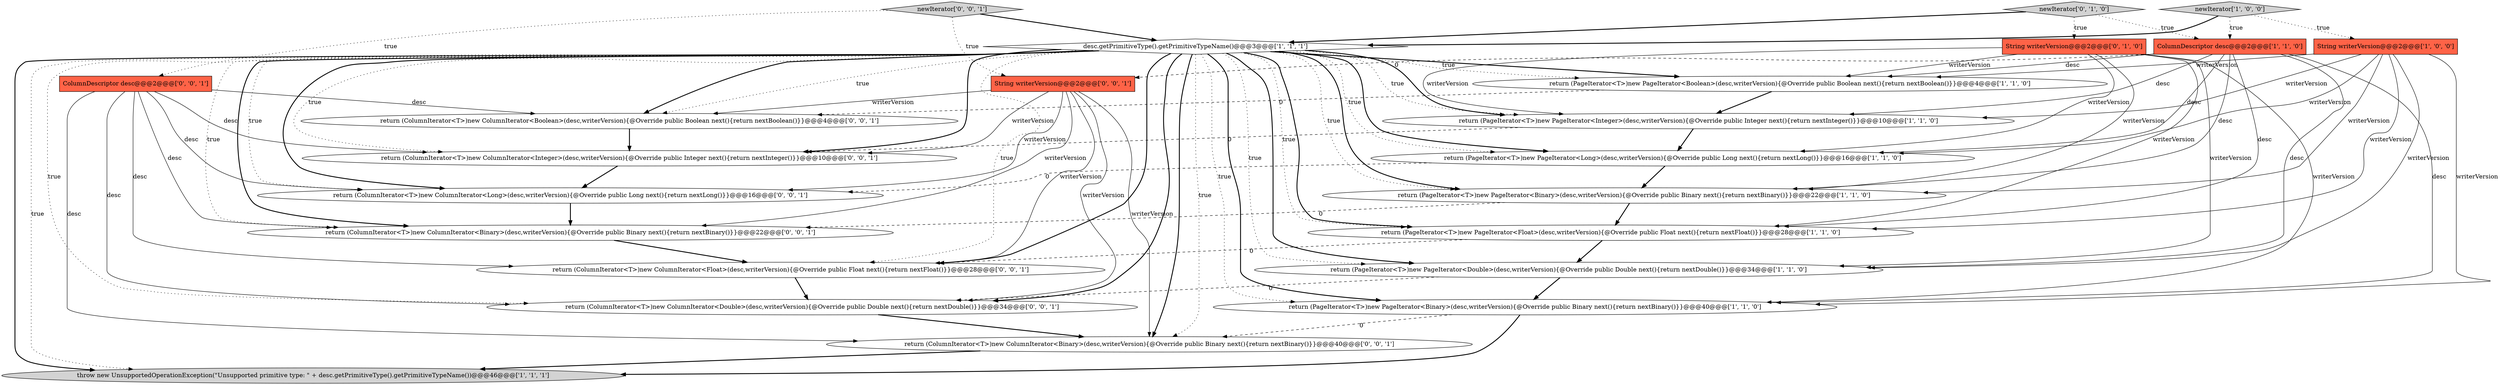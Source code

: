 digraph {
15 [style = filled, label = "return (ColumnIterator<T>)new ColumnIterator<Integer>(desc,writerVersion){@Override public Integer next(){return nextInteger()}}@@@10@@@['0', '0', '1']", fillcolor = white, shape = ellipse image = "AAA0AAABBB3BBB"];
7 [style = filled, label = "ColumnDescriptor desc@@@2@@@['1', '1', '0']", fillcolor = tomato, shape = box image = "AAA0AAABBB1BBB"];
6 [style = filled, label = "throw new UnsupportedOperationException(\"Unsupported primitive type: \" + desc.getPrimitiveType().getPrimitiveTypeName())@@@46@@@['1', '1', '1']", fillcolor = lightgray, shape = ellipse image = "AAA0AAABBB1BBB"];
19 [style = filled, label = "return (ColumnIterator<T>)new ColumnIterator<Binary>(desc,writerVersion){@Override public Binary next(){return nextBinary()}}@@@40@@@['0', '0', '1']", fillcolor = white, shape = ellipse image = "AAA0AAABBB3BBB"];
10 [style = filled, label = "return (PageIterator<T>)new PageIterator<Integer>(desc,writerVersion){@Override public Integer next(){return nextInteger()}}@@@10@@@['1', '1', '0']", fillcolor = white, shape = ellipse image = "AAA0AAABBB1BBB"];
14 [style = filled, label = "ColumnDescriptor desc@@@2@@@['0', '0', '1']", fillcolor = tomato, shape = box image = "AAA0AAABBB3BBB"];
22 [style = filled, label = "return (ColumnIterator<T>)new ColumnIterator<Boolean>(desc,writerVersion){@Override public Boolean next(){return nextBoolean()}}@@@4@@@['0', '0', '1']", fillcolor = white, shape = ellipse image = "AAA0AAABBB3BBB"];
20 [style = filled, label = "return (ColumnIterator<T>)new ColumnIterator<Long>(desc,writerVersion){@Override public Long next(){return nextLong()}}@@@16@@@['0', '0', '1']", fillcolor = white, shape = ellipse image = "AAA0AAABBB3BBB"];
17 [style = filled, label = "return (ColumnIterator<T>)new ColumnIterator<Float>(desc,writerVersion){@Override public Float next(){return nextFloat()}}@@@28@@@['0', '0', '1']", fillcolor = white, shape = ellipse image = "AAA0AAABBB3BBB"];
3 [style = filled, label = "return (PageIterator<T>)new PageIterator<Long>(desc,writerVersion){@Override public Long next(){return nextLong()}}@@@16@@@['1', '1', '0']", fillcolor = white, shape = ellipse image = "AAA0AAABBB1BBB"];
4 [style = filled, label = "desc.getPrimitiveType().getPrimitiveTypeName()@@@3@@@['1', '1', '1']", fillcolor = white, shape = diamond image = "AAA0AAABBB1BBB"];
9 [style = filled, label = "return (PageIterator<T>)new PageIterator<Boolean>(desc,writerVersion){@Override public Boolean next(){return nextBoolean()}}@@@4@@@['1', '1', '0']", fillcolor = white, shape = ellipse image = "AAA0AAABBB1BBB"];
1 [style = filled, label = "newIterator['1', '0', '0']", fillcolor = lightgray, shape = diamond image = "AAA0AAABBB1BBB"];
11 [style = filled, label = "return (PageIterator<T>)new PageIterator<Binary>(desc,writerVersion){@Override public Binary next(){return nextBinary()}}@@@40@@@['1', '1', '0']", fillcolor = white, shape = ellipse image = "AAA0AAABBB1BBB"];
21 [style = filled, label = "newIterator['0', '0', '1']", fillcolor = lightgray, shape = diamond image = "AAA0AAABBB3BBB"];
2 [style = filled, label = "String writerVersion@@@2@@@['1', '0', '0']", fillcolor = tomato, shape = box image = "AAA0AAABBB1BBB"];
12 [style = filled, label = "String writerVersion@@@2@@@['0', '1', '0']", fillcolor = tomato, shape = box image = "AAA0AAABBB2BBB"];
8 [style = filled, label = "return (PageIterator<T>)new PageIterator<Binary>(desc,writerVersion){@Override public Binary next(){return nextBinary()}}@@@22@@@['1', '1', '0']", fillcolor = white, shape = ellipse image = "AAA0AAABBB1BBB"];
23 [style = filled, label = "String writerVersion@@@2@@@['0', '0', '1']", fillcolor = tomato, shape = box image = "AAA0AAABBB3BBB"];
13 [style = filled, label = "newIterator['0', '1', '0']", fillcolor = lightgray, shape = diamond image = "AAA0AAABBB2BBB"];
16 [style = filled, label = "return (ColumnIterator<T>)new ColumnIterator<Double>(desc,writerVersion){@Override public Double next(){return nextDouble()}}@@@34@@@['0', '0', '1']", fillcolor = white, shape = ellipse image = "AAA0AAABBB3BBB"];
0 [style = filled, label = "return (PageIterator<T>)new PageIterator<Double>(desc,writerVersion){@Override public Double next(){return nextDouble()}}@@@34@@@['1', '1', '0']", fillcolor = white, shape = ellipse image = "AAA0AAABBB1BBB"];
5 [style = filled, label = "return (PageIterator<T>)new PageIterator<Float>(desc,writerVersion){@Override public Float next(){return nextFloat()}}@@@28@@@['1', '1', '0']", fillcolor = white, shape = ellipse image = "AAA0AAABBB1BBB"];
18 [style = filled, label = "return (ColumnIterator<T>)new ColumnIterator<Binary>(desc,writerVersion){@Override public Binary next(){return nextBinary()}}@@@22@@@['0', '0', '1']", fillcolor = white, shape = ellipse image = "AAA0AAABBB3BBB"];
4->6 [style = bold, label=""];
19->6 [style = bold, label=""];
23->16 [style = solid, label="writerVersion"];
8->18 [style = dashed, label="0"];
2->0 [style = solid, label="writerVersion"];
4->17 [style = dotted, label="true"];
4->8 [style = bold, label=""];
4->22 [style = bold, label=""];
4->0 [style = dotted, label="true"];
12->8 [style = solid, label="writerVersion"];
10->3 [style = bold, label=""];
0->16 [style = dashed, label="0"];
7->3 [style = solid, label="desc"];
4->19 [style = bold, label=""];
23->17 [style = solid, label="writerVersion"];
4->9 [style = bold, label=""];
2->8 [style = solid, label="writerVersion"];
4->5 [style = dotted, label="true"];
4->9 [style = dotted, label="true"];
2->3 [style = solid, label="writerVersion"];
12->10 [style = solid, label="writerVersion"];
21->14 [style = dotted, label="true"];
14->17 [style = solid, label="desc"];
23->18 [style = solid, label="writerVersion"];
13->12 [style = dotted, label="true"];
21->4 [style = bold, label=""];
17->16 [style = bold, label=""];
4->3 [style = bold, label=""];
8->5 [style = bold, label=""];
14->19 [style = solid, label="desc"];
7->0 [style = solid, label="desc"];
20->18 [style = bold, label=""];
1->7 [style = dotted, label="true"];
4->17 [style = bold, label=""];
11->6 [style = bold, label=""];
0->11 [style = bold, label=""];
7->23 [style = dashed, label="0"];
7->10 [style = solid, label="desc"];
14->15 [style = solid, label="desc"];
4->19 [style = dotted, label="true"];
12->11 [style = solid, label="writerVersion"];
3->8 [style = bold, label=""];
12->9 [style = solid, label="writerVersion"];
1->4 [style = bold, label=""];
15->20 [style = bold, label=""];
12->3 [style = solid, label="writerVersion"];
1->2 [style = dotted, label="true"];
9->10 [style = bold, label=""];
14->20 [style = solid, label="desc"];
3->20 [style = dashed, label="0"];
13->4 [style = bold, label=""];
4->3 [style = dotted, label="true"];
4->16 [style = bold, label=""];
7->9 [style = solid, label="desc"];
16->19 [style = bold, label=""];
4->11 [style = dotted, label="true"];
4->18 [style = dotted, label="true"];
21->23 [style = dotted, label="true"];
23->20 [style = solid, label="writerVersion"];
11->19 [style = dashed, label="0"];
10->15 [style = dashed, label="0"];
7->11 [style = solid, label="desc"];
23->22 [style = solid, label="writerVersion"];
14->16 [style = solid, label="desc"];
4->10 [style = bold, label=""];
12->0 [style = solid, label="writerVersion"];
14->18 [style = solid, label="desc"];
23->15 [style = solid, label="writerVersion"];
4->22 [style = dotted, label="true"];
4->18 [style = bold, label=""];
4->20 [style = dotted, label="true"];
14->22 [style = solid, label="desc"];
7->5 [style = solid, label="desc"];
4->16 [style = dotted, label="true"];
4->10 [style = dotted, label="true"];
4->5 [style = bold, label=""];
4->11 [style = bold, label=""];
2->5 [style = solid, label="writerVersion"];
22->15 [style = bold, label=""];
23->19 [style = solid, label="writerVersion"];
4->20 [style = bold, label=""];
2->10 [style = solid, label="writerVersion"];
4->8 [style = dotted, label="true"];
5->0 [style = bold, label=""];
4->15 [style = dotted, label="true"];
2->9 [style = solid, label="writerVersion"];
7->8 [style = solid, label="desc"];
12->5 [style = solid, label="writerVersion"];
18->17 [style = bold, label=""];
4->15 [style = bold, label=""];
4->6 [style = dotted, label="true"];
13->7 [style = dotted, label="true"];
5->17 [style = dashed, label="0"];
4->0 [style = bold, label=""];
9->22 [style = dashed, label="0"];
2->11 [style = solid, label="writerVersion"];
}
